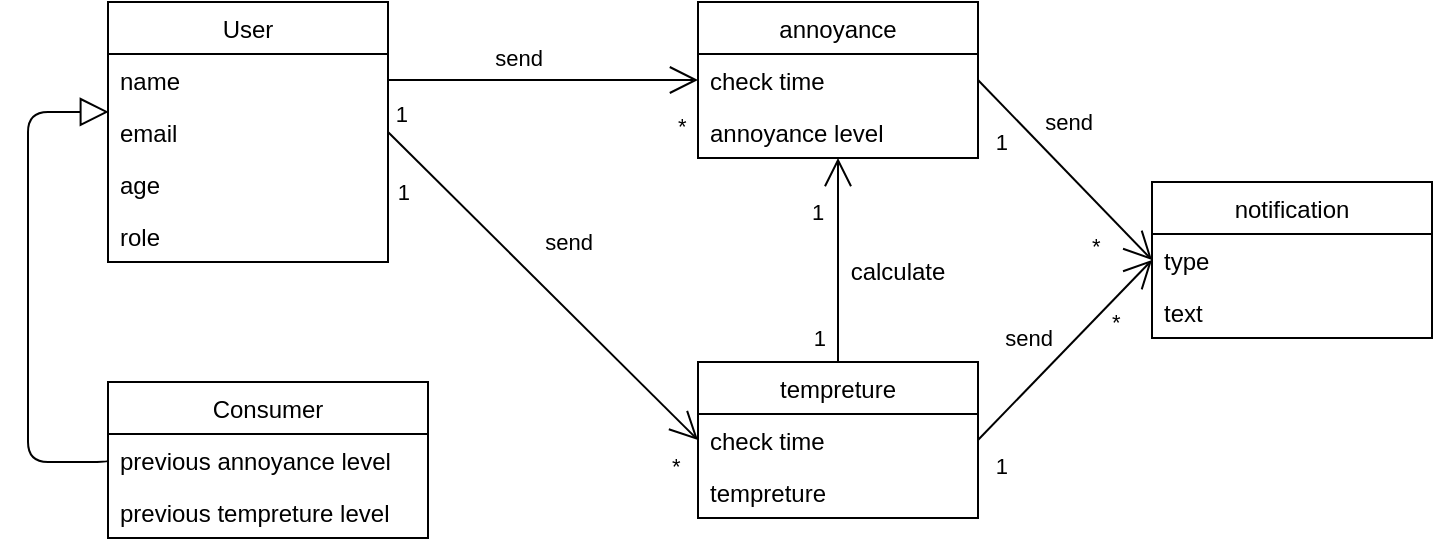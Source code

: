 <mxfile version="22.0.4" type="device">
  <diagram id="mCyr1kptdM3YggUfpTlr" name="Page-1">
    <mxGraphModel dx="1330" dy="1906" grid="1" gridSize="10" guides="1" tooltips="1" connect="1" arrows="1" fold="1" page="1" pageScale="1" pageWidth="850" pageHeight="1100" math="0" shadow="0">
      <root>
        <mxCell id="0" />
        <mxCell id="1" parent="0" />
        <mxCell id="RMtQjLJvcsIaxz_irh20-2" value="User" style="swimlane;fontStyle=0;childLayout=stackLayout;horizontal=1;startSize=26;fillColor=none;horizontalStack=0;resizeParent=1;resizeParentMax=0;resizeLast=0;collapsible=1;marginBottom=0;" parent="1" vertex="1">
          <mxGeometry x="280" y="-970" width="140" height="130" as="geometry">
            <mxRectangle x="280" y="-970" width="70" height="30" as="alternateBounds" />
          </mxGeometry>
        </mxCell>
        <mxCell id="RMtQjLJvcsIaxz_irh20-3" value="name" style="text;strokeColor=none;fillColor=none;align=left;verticalAlign=top;spacingLeft=4;spacingRight=4;overflow=hidden;rotatable=0;points=[[0,0.5],[1,0.5]];portConstraint=eastwest;" parent="RMtQjLJvcsIaxz_irh20-2" vertex="1">
          <mxGeometry y="26" width="140" height="26" as="geometry" />
        </mxCell>
        <mxCell id="RMtQjLJvcsIaxz_irh20-4" value="email" style="text;strokeColor=none;fillColor=none;align=left;verticalAlign=top;spacingLeft=4;spacingRight=4;overflow=hidden;rotatable=0;points=[[0,0.5],[1,0.5]];portConstraint=eastwest;" parent="RMtQjLJvcsIaxz_irh20-2" vertex="1">
          <mxGeometry y="52" width="140" height="26" as="geometry" />
        </mxCell>
        <mxCell id="RMtQjLJvcsIaxz_irh20-5" value="age" style="text;strokeColor=none;fillColor=none;align=left;verticalAlign=top;spacingLeft=4;spacingRight=4;overflow=hidden;rotatable=0;points=[[0,0.5],[1,0.5]];portConstraint=eastwest;" parent="RMtQjLJvcsIaxz_irh20-2" vertex="1">
          <mxGeometry y="78" width="140" height="26" as="geometry" />
        </mxCell>
        <mxCell id="RMtQjLJvcsIaxz_irh20-6" value="role" style="text;strokeColor=none;fillColor=none;align=left;verticalAlign=top;spacingLeft=4;spacingRight=4;overflow=hidden;rotatable=0;points=[[0,0.5],[1,0.5]];portConstraint=eastwest;" parent="RMtQjLJvcsIaxz_irh20-2" vertex="1">
          <mxGeometry y="104" width="140" height="26" as="geometry" />
        </mxCell>
        <mxCell id="RMtQjLJvcsIaxz_irh20-8" value="annoyance" style="swimlane;fontStyle=0;childLayout=stackLayout;horizontal=1;startSize=26;fillColor=none;horizontalStack=0;resizeParent=1;resizeParentMax=0;resizeLast=0;collapsible=1;marginBottom=0;" parent="1" vertex="1">
          <mxGeometry x="575" y="-970" width="140" height="78" as="geometry">
            <mxRectangle x="520" y="-940" width="100" height="30" as="alternateBounds" />
          </mxGeometry>
        </mxCell>
        <mxCell id="RMtQjLJvcsIaxz_irh20-9" value="check time" style="text;strokeColor=none;fillColor=none;align=left;verticalAlign=top;spacingLeft=4;spacingRight=4;overflow=hidden;rotatable=0;points=[[0,0.5],[1,0.5]];portConstraint=eastwest;" parent="RMtQjLJvcsIaxz_irh20-8" vertex="1">
          <mxGeometry y="26" width="140" height="26" as="geometry" />
        </mxCell>
        <mxCell id="on-PZeMUi1xkSiczZd_k-5" value="annoyance level" style="text;strokeColor=none;fillColor=none;align=left;verticalAlign=top;spacingLeft=4;spacingRight=4;overflow=hidden;rotatable=0;points=[[0,0.5],[1,0.5]];portConstraint=eastwest;" vertex="1" parent="RMtQjLJvcsIaxz_irh20-8">
          <mxGeometry y="52" width="140" height="26" as="geometry" />
        </mxCell>
        <mxCell id="RMtQjLJvcsIaxz_irh20-15" value="Consumer" style="swimlane;fontStyle=0;childLayout=stackLayout;horizontal=1;startSize=26;fillColor=none;horizontalStack=0;resizeParent=1;resizeParentMax=0;resizeLast=0;collapsible=1;marginBottom=0;" parent="1" vertex="1">
          <mxGeometry x="280" y="-780" width="160" height="78" as="geometry" />
        </mxCell>
        <mxCell id="on-PZeMUi1xkSiczZd_k-28" value="previous annoyance level" style="text;strokeColor=none;fillColor=none;align=left;verticalAlign=top;spacingLeft=4;spacingRight=4;overflow=hidden;rotatable=0;points=[[0,0.5],[1,0.5]];portConstraint=eastwest;" vertex="1" parent="RMtQjLJvcsIaxz_irh20-15">
          <mxGeometry y="26" width="160" height="26" as="geometry" />
        </mxCell>
        <mxCell id="on-PZeMUi1xkSiczZd_k-29" value="previous tempreture level" style="text;strokeColor=none;fillColor=none;align=left;verticalAlign=top;spacingLeft=4;spacingRight=4;overflow=hidden;rotatable=0;points=[[0,0.5],[1,0.5]];portConstraint=eastwest;" vertex="1" parent="RMtQjLJvcsIaxz_irh20-15">
          <mxGeometry y="52" width="160" height="26" as="geometry" />
        </mxCell>
        <mxCell id="RMtQjLJvcsIaxz_irh20-18" value="" style="endArrow=none;html=1;startSize=12;startArrow=block;startFill=0;exitX=0.003;exitY=0.115;exitDx=0;exitDy=0;exitPerimeter=0;edgeStyle=orthogonalEdgeStyle;entryX=0;entryY=0.5;entryDx=0;entryDy=0;" parent="1" source="RMtQjLJvcsIaxz_irh20-4" target="RMtQjLJvcsIaxz_irh20-15" edge="1">
          <mxGeometry relative="1" as="geometry">
            <mxPoint x="200" y="-840" as="sourcePoint" />
            <mxPoint x="240" y="-680" as="targetPoint" />
            <Array as="points">
              <mxPoint x="240" y="-915" />
              <mxPoint x="240" y="-740" />
            </Array>
          </mxGeometry>
        </mxCell>
        <mxCell id="RMtQjLJvcsIaxz_irh20-26" value="" style="endArrow=none;html=1;startSize=12;startArrow=open;startFill=0;entryX=1;entryY=0.5;entryDx=0;entryDy=0;exitX=0;exitY=0.5;exitDx=0;exitDy=0;" parent="1" source="RMtQjLJvcsIaxz_irh20-9" target="RMtQjLJvcsIaxz_irh20-3" edge="1">
          <mxGeometry relative="1" as="geometry">
            <mxPoint x="460.42" y="-960" as="sourcePoint" />
            <mxPoint x="460" y="-758.99" as="targetPoint" />
          </mxGeometry>
        </mxCell>
        <mxCell id="RMtQjLJvcsIaxz_irh20-27" value="*" style="edgeLabel;resizable=0;html=1;align=left;verticalAlign=bottom;" parent="RMtQjLJvcsIaxz_irh20-26" connectable="0" vertex="1">
          <mxGeometry x="-1" relative="1" as="geometry">
            <mxPoint x="-12" y="31" as="offset" />
          </mxGeometry>
        </mxCell>
        <mxCell id="RMtQjLJvcsIaxz_irh20-28" value="1" style="edgeLabel;resizable=0;html=1;align=right;verticalAlign=bottom;" parent="RMtQjLJvcsIaxz_irh20-26" connectable="0" vertex="1">
          <mxGeometry x="1" relative="1" as="geometry">
            <mxPoint x="10" y="25" as="offset" />
          </mxGeometry>
        </mxCell>
        <mxCell id="RMtQjLJvcsIaxz_irh20-30" value="send" style="edgeLabel;html=1;align=center;verticalAlign=middle;resizable=0;points=[];" parent="RMtQjLJvcsIaxz_irh20-26" vertex="1" connectable="0">
          <mxGeometry x="0.17" y="2" relative="1" as="geometry">
            <mxPoint y="-13" as="offset" />
          </mxGeometry>
        </mxCell>
        <mxCell id="on-PZeMUi1xkSiczZd_k-21" value="tempreture" style="swimlane;fontStyle=0;childLayout=stackLayout;horizontal=1;startSize=26;fillColor=none;horizontalStack=0;resizeParent=1;resizeParentMax=0;resizeLast=0;collapsible=1;marginBottom=0;" vertex="1" parent="1">
          <mxGeometry x="575" y="-790" width="140" height="78" as="geometry">
            <mxRectangle x="520" y="-940" width="100" height="30" as="alternateBounds" />
          </mxGeometry>
        </mxCell>
        <mxCell id="on-PZeMUi1xkSiczZd_k-22" value="check time" style="text;strokeColor=none;fillColor=none;align=left;verticalAlign=top;spacingLeft=4;spacingRight=4;overflow=hidden;rotatable=0;points=[[0,0.5],[1,0.5]];portConstraint=eastwest;" vertex="1" parent="on-PZeMUi1xkSiczZd_k-21">
          <mxGeometry y="26" width="140" height="26" as="geometry" />
        </mxCell>
        <mxCell id="on-PZeMUi1xkSiczZd_k-23" value="tempreture" style="text;strokeColor=none;fillColor=none;align=left;verticalAlign=top;spacingLeft=4;spacingRight=4;overflow=hidden;rotatable=0;points=[[0,0.5],[1,0.5]];portConstraint=eastwest;" vertex="1" parent="on-PZeMUi1xkSiczZd_k-21">
          <mxGeometry y="52" width="140" height="26" as="geometry" />
        </mxCell>
        <mxCell id="on-PZeMUi1xkSiczZd_k-36" value="send" style="edgeLabel;html=1;align=center;verticalAlign=middle;resizable=0;points=[];" vertex="1" connectable="0" parent="1">
          <mxGeometry x="510" y="-850" as="geometry" />
        </mxCell>
        <mxCell id="on-PZeMUi1xkSiczZd_k-38" value="" style="endArrow=none;html=1;startSize=12;startArrow=open;startFill=0;entryX=0.5;entryY=0;entryDx=0;entryDy=0;" edge="1" parent="1" source="on-PZeMUi1xkSiczZd_k-5" target="on-PZeMUi1xkSiczZd_k-21">
          <mxGeometry relative="1" as="geometry">
            <mxPoint x="585" y="-921" as="sourcePoint" />
            <mxPoint x="485" y="-921" as="targetPoint" />
          </mxGeometry>
        </mxCell>
        <mxCell id="on-PZeMUi1xkSiczZd_k-39" value="1" style="edgeLabel;resizable=0;html=1;align=left;verticalAlign=bottom;" connectable="0" vertex="1" parent="on-PZeMUi1xkSiczZd_k-38">
          <mxGeometry x="-1" relative="1" as="geometry">
            <mxPoint x="-15" y="35" as="offset" />
          </mxGeometry>
        </mxCell>
        <mxCell id="on-PZeMUi1xkSiczZd_k-40" value="1" style="edgeLabel;resizable=0;html=1;align=right;verticalAlign=bottom;" connectable="0" vertex="1" parent="on-PZeMUi1xkSiczZd_k-38">
          <mxGeometry x="1" relative="1" as="geometry">
            <mxPoint x="-6" y="-4" as="offset" />
          </mxGeometry>
        </mxCell>
        <mxCell id="on-PZeMUi1xkSiczZd_k-42" value="calculate" style="text;html=1;strokeColor=none;fillColor=none;align=center;verticalAlign=middle;whiteSpace=wrap;rounded=0;" vertex="1" parent="1">
          <mxGeometry x="645" y="-850" width="60" height="30" as="geometry" />
        </mxCell>
        <mxCell id="on-PZeMUi1xkSiczZd_k-46" value="" style="endArrow=none;html=1;startSize=12;startArrow=open;startFill=0;entryX=1;entryY=0.5;entryDx=0;entryDy=0;exitX=0;exitY=0.5;exitDx=0;exitDy=0;" edge="1" parent="1" source="on-PZeMUi1xkSiczZd_k-22" target="RMtQjLJvcsIaxz_irh20-4">
          <mxGeometry relative="1" as="geometry">
            <mxPoint x="600" y="-882" as="sourcePoint" />
            <mxPoint x="600" y="-780" as="targetPoint" />
          </mxGeometry>
        </mxCell>
        <mxCell id="on-PZeMUi1xkSiczZd_k-47" value="*" style="edgeLabel;resizable=0;html=1;align=left;verticalAlign=bottom;" connectable="0" vertex="1" parent="on-PZeMUi1xkSiczZd_k-46">
          <mxGeometry x="-1" relative="1" as="geometry">
            <mxPoint x="-15" y="21" as="offset" />
          </mxGeometry>
        </mxCell>
        <mxCell id="on-PZeMUi1xkSiczZd_k-48" value="1" style="edgeLabel;resizable=0;html=1;align=right;verticalAlign=bottom;" connectable="0" vertex="1" parent="on-PZeMUi1xkSiczZd_k-46">
          <mxGeometry x="1" relative="1" as="geometry">
            <mxPoint x="12" y="39" as="offset" />
          </mxGeometry>
        </mxCell>
        <mxCell id="on-PZeMUi1xkSiczZd_k-66" value="notification" style="swimlane;fontStyle=0;childLayout=stackLayout;horizontal=1;startSize=26;fillColor=none;horizontalStack=0;resizeParent=1;resizeParentMax=0;resizeLast=0;collapsible=1;marginBottom=0;" vertex="1" parent="1">
          <mxGeometry x="802" y="-880" width="140" height="78" as="geometry">
            <mxRectangle x="520" y="-940" width="100" height="30" as="alternateBounds" />
          </mxGeometry>
        </mxCell>
        <mxCell id="on-PZeMUi1xkSiczZd_k-67" value="type" style="text;strokeColor=none;fillColor=none;align=left;verticalAlign=top;spacingLeft=4;spacingRight=4;overflow=hidden;rotatable=0;points=[[0,0.5],[1,0.5]];portConstraint=eastwest;" vertex="1" parent="on-PZeMUi1xkSiczZd_k-66">
          <mxGeometry y="26" width="140" height="26" as="geometry" />
        </mxCell>
        <mxCell id="on-PZeMUi1xkSiczZd_k-68" value="text" style="text;strokeColor=none;fillColor=none;align=left;verticalAlign=top;spacingLeft=4;spacingRight=4;overflow=hidden;rotatable=0;points=[[0,0.5],[1,0.5]];portConstraint=eastwest;" vertex="1" parent="on-PZeMUi1xkSiczZd_k-66">
          <mxGeometry y="52" width="140" height="26" as="geometry" />
        </mxCell>
        <mxCell id="on-PZeMUi1xkSiczZd_k-71" value="" style="endArrow=none;html=1;startSize=12;startArrow=open;startFill=0;entryX=1;entryY=0.5;entryDx=0;entryDy=0;exitX=0;exitY=0.5;exitDx=0;exitDy=0;" edge="1" parent="1" source="on-PZeMUi1xkSiczZd_k-67" target="RMtQjLJvcsIaxz_irh20-9">
          <mxGeometry relative="1" as="geometry">
            <mxPoint x="875" y="-776" as="sourcePoint" />
            <mxPoint x="720" y="-930" as="targetPoint" />
          </mxGeometry>
        </mxCell>
        <mxCell id="on-PZeMUi1xkSiczZd_k-75" value="*" style="edgeLabel;resizable=0;html=1;align=left;verticalAlign=bottom;" connectable="0" vertex="1" parent="1">
          <mxGeometry x="770" y="-840" as="geometry" />
        </mxCell>
        <mxCell id="on-PZeMUi1xkSiczZd_k-76" value="" style="endArrow=none;html=1;startSize=12;startArrow=open;startFill=0;entryX=1;entryY=0.5;entryDx=0;entryDy=0;exitX=0;exitY=0.5;exitDx=0;exitDy=0;" edge="1" parent="1" source="on-PZeMUi1xkSiczZd_k-67" target="on-PZeMUi1xkSiczZd_k-22">
          <mxGeometry relative="1" as="geometry">
            <mxPoint x="812" y="-831" as="sourcePoint" />
            <mxPoint x="725" y="-921" as="targetPoint" />
          </mxGeometry>
        </mxCell>
        <mxCell id="on-PZeMUi1xkSiczZd_k-80" value="*" style="edgeLabel;resizable=0;html=1;align=left;verticalAlign=bottom;" connectable="0" vertex="1" parent="1">
          <mxGeometry x="780" y="-802" as="geometry" />
        </mxCell>
        <mxCell id="on-PZeMUi1xkSiczZd_k-81" value="1" style="edgeLabel;resizable=0;html=1;align=right;verticalAlign=bottom;" connectable="0" vertex="1" parent="1">
          <mxGeometry x="730" y="-730" as="geometry" />
        </mxCell>
        <mxCell id="on-PZeMUi1xkSiczZd_k-84" value="1" style="edgeLabel;resizable=0;html=1;align=right;verticalAlign=bottom;" connectable="0" vertex="1" parent="1">
          <mxGeometry x="730" y="-892" as="geometry" />
        </mxCell>
        <mxCell id="on-PZeMUi1xkSiczZd_k-85" value="send" style="edgeLabel;html=1;align=center;verticalAlign=middle;resizable=0;points=[];" vertex="1" connectable="0" parent="1">
          <mxGeometry x="760" y="-910" as="geometry" />
        </mxCell>
        <mxCell id="on-PZeMUi1xkSiczZd_k-86" value="send" style="edgeLabel;html=1;align=center;verticalAlign=middle;resizable=0;points=[];" vertex="1" connectable="0" parent="1">
          <mxGeometry x="740" y="-802" as="geometry" />
        </mxCell>
      </root>
    </mxGraphModel>
  </diagram>
</mxfile>
